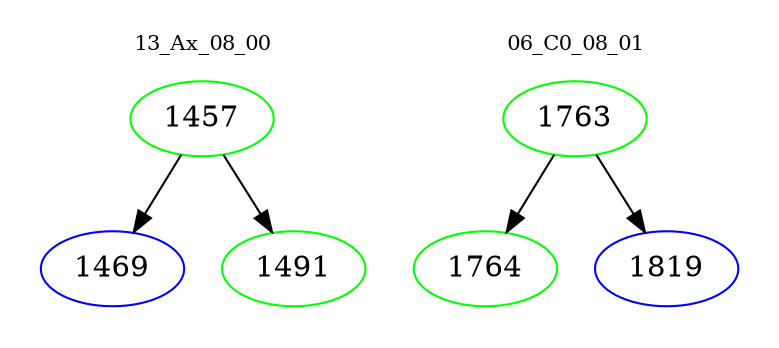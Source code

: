 digraph{
subgraph cluster_0 {
color = white
label = "13_Ax_08_00";
fontsize=10;
T0_1457 [label="1457", color="green"]
T0_1457 -> T0_1469 [color="black"]
T0_1469 [label="1469", color="blue"]
T0_1457 -> T0_1491 [color="black"]
T0_1491 [label="1491", color="green"]
}
subgraph cluster_1 {
color = white
label = "06_C0_08_01";
fontsize=10;
T1_1763 [label="1763", color="green"]
T1_1763 -> T1_1764 [color="black"]
T1_1764 [label="1764", color="green"]
T1_1763 -> T1_1819 [color="black"]
T1_1819 [label="1819", color="blue"]
}
}
